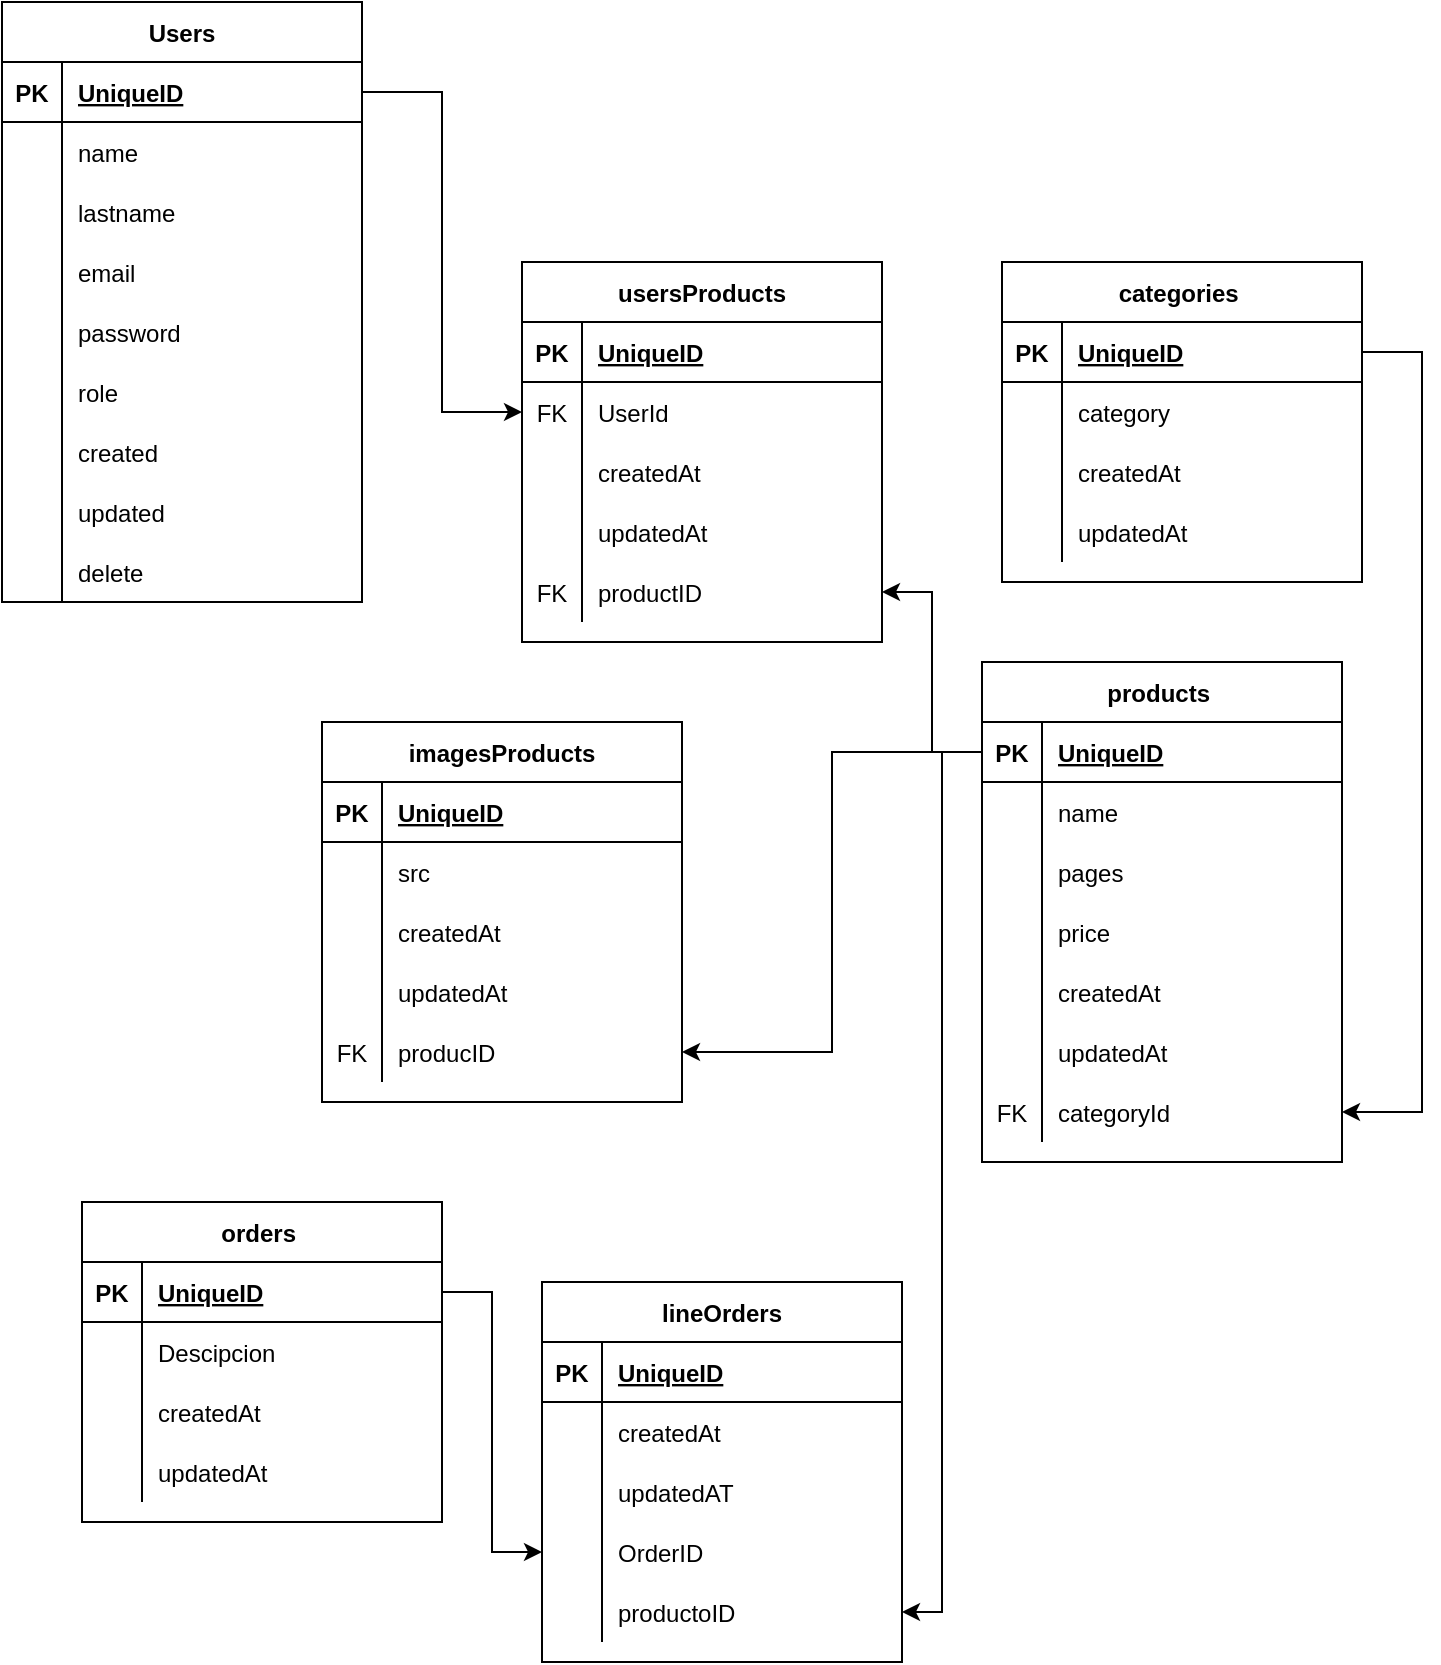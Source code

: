 <mxfile version="14.4.8" type="github">
  <diagram id="wdU_R_w-4YhpzuKH8OA1" Name="Page-1" name="Page-1">
    <mxGraphModel dx="1422" dy="692" grid="1" gridSize="10" guides="1" tooltips="1" connect="1" arrows="1" fold="1" page="1" pageScale="1" pageWidth="827" pageHeight="1169" math="0" shadow="0">
      <root>
        <mxCell id="0" />
        <mxCell id="1" parent="0" />
        <mxCell id="D_lFzFRM88dTBD8EVdif-1" value="Users" style="shape=table;startSize=30;container=1;collapsible=1;childLayout=tableLayout;fixedRows=1;rowLines=0;fontStyle=1;align=center;resizeLast=1;" parent="1" vertex="1">
          <mxGeometry x="40" y="40" width="180" height="300" as="geometry" />
        </mxCell>
        <mxCell id="D_lFzFRM88dTBD8EVdif-2" value="" style="shape=partialRectangle;collapsible=0;dropTarget=0;pointerEvents=0;fillColor=none;top=0;left=0;bottom=1;right=0;points=[[0,0.5],[1,0.5]];portConstraint=eastwest;" parent="D_lFzFRM88dTBD8EVdif-1" vertex="1">
          <mxGeometry y="30" width="180" height="30" as="geometry" />
        </mxCell>
        <mxCell id="D_lFzFRM88dTBD8EVdif-3" value="PK" style="shape=partialRectangle;connectable=0;fillColor=none;top=0;left=0;bottom=0;right=0;fontStyle=1;overflow=hidden;" parent="D_lFzFRM88dTBD8EVdif-2" vertex="1">
          <mxGeometry width="30" height="30" as="geometry" />
        </mxCell>
        <mxCell id="D_lFzFRM88dTBD8EVdif-4" value="UniqueID" style="shape=partialRectangle;connectable=0;fillColor=none;top=0;left=0;bottom=0;right=0;align=left;spacingLeft=6;fontStyle=5;overflow=hidden;" parent="D_lFzFRM88dTBD8EVdif-2" vertex="1">
          <mxGeometry x="30" width="150" height="30" as="geometry" />
        </mxCell>
        <mxCell id="D_lFzFRM88dTBD8EVdif-5" value="" style="shape=partialRectangle;collapsible=0;dropTarget=0;pointerEvents=0;fillColor=none;top=0;left=0;bottom=0;right=0;points=[[0,0.5],[1,0.5]];portConstraint=eastwest;" parent="D_lFzFRM88dTBD8EVdif-1" vertex="1">
          <mxGeometry y="60" width="180" height="30" as="geometry" />
        </mxCell>
        <mxCell id="D_lFzFRM88dTBD8EVdif-6" value="" style="shape=partialRectangle;connectable=0;fillColor=none;top=0;left=0;bottom=0;right=0;editable=1;overflow=hidden;" parent="D_lFzFRM88dTBD8EVdif-5" vertex="1">
          <mxGeometry width="30" height="30" as="geometry" />
        </mxCell>
        <mxCell id="D_lFzFRM88dTBD8EVdif-7" value="name" style="shape=partialRectangle;connectable=0;fillColor=none;top=0;left=0;bottom=0;right=0;align=left;spacingLeft=6;overflow=hidden;" parent="D_lFzFRM88dTBD8EVdif-5" vertex="1">
          <mxGeometry x="30" width="150" height="30" as="geometry" />
        </mxCell>
        <mxCell id="D_lFzFRM88dTBD8EVdif-8" value="" style="shape=partialRectangle;collapsible=0;dropTarget=0;pointerEvents=0;fillColor=none;top=0;left=0;bottom=0;right=0;points=[[0,0.5],[1,0.5]];portConstraint=eastwest;" parent="D_lFzFRM88dTBD8EVdif-1" vertex="1">
          <mxGeometry y="90" width="180" height="30" as="geometry" />
        </mxCell>
        <mxCell id="D_lFzFRM88dTBD8EVdif-9" value="" style="shape=partialRectangle;connectable=0;fillColor=none;top=0;left=0;bottom=0;right=0;editable=1;overflow=hidden;" parent="D_lFzFRM88dTBD8EVdif-8" vertex="1">
          <mxGeometry width="30" height="30" as="geometry" />
        </mxCell>
        <mxCell id="D_lFzFRM88dTBD8EVdif-10" value="lastname" style="shape=partialRectangle;connectable=0;fillColor=none;top=0;left=0;bottom=0;right=0;align=left;spacingLeft=6;overflow=hidden;" parent="D_lFzFRM88dTBD8EVdif-8" vertex="1">
          <mxGeometry x="30" width="150" height="30" as="geometry" />
        </mxCell>
        <mxCell id="D_lFzFRM88dTBD8EVdif-11" value="" style="shape=partialRectangle;collapsible=0;dropTarget=0;pointerEvents=0;fillColor=none;top=0;left=0;bottom=0;right=0;points=[[0,0.5],[1,0.5]];portConstraint=eastwest;" parent="D_lFzFRM88dTBD8EVdif-1" vertex="1">
          <mxGeometry y="120" width="180" height="30" as="geometry" />
        </mxCell>
        <mxCell id="D_lFzFRM88dTBD8EVdif-12" value="" style="shape=partialRectangle;connectable=0;fillColor=none;top=0;left=0;bottom=0;right=0;editable=1;overflow=hidden;" parent="D_lFzFRM88dTBD8EVdif-11" vertex="1">
          <mxGeometry width="30" height="30" as="geometry" />
        </mxCell>
        <mxCell id="D_lFzFRM88dTBD8EVdif-13" value="email" style="shape=partialRectangle;connectable=0;fillColor=none;top=0;left=0;bottom=0;right=0;align=left;spacingLeft=6;overflow=hidden;" parent="D_lFzFRM88dTBD8EVdif-11" vertex="1">
          <mxGeometry x="30" width="150" height="30" as="geometry" />
        </mxCell>
        <mxCell id="D_lFzFRM88dTBD8EVdif-29" value="" style="shape=partialRectangle;collapsible=0;dropTarget=0;pointerEvents=0;fillColor=none;top=0;left=0;bottom=0;right=0;points=[[0,0.5],[1,0.5]];portConstraint=eastwest;" parent="D_lFzFRM88dTBD8EVdif-1" vertex="1">
          <mxGeometry y="150" width="180" height="30" as="geometry" />
        </mxCell>
        <mxCell id="D_lFzFRM88dTBD8EVdif-30" value="" style="shape=partialRectangle;connectable=0;fillColor=none;top=0;left=0;bottom=0;right=0;editable=1;overflow=hidden;" parent="D_lFzFRM88dTBD8EVdif-29" vertex="1">
          <mxGeometry width="30" height="30" as="geometry" />
        </mxCell>
        <mxCell id="D_lFzFRM88dTBD8EVdif-31" value="password" style="shape=partialRectangle;connectable=0;fillColor=none;top=0;left=0;bottom=0;right=0;align=left;spacingLeft=6;overflow=hidden;" parent="D_lFzFRM88dTBD8EVdif-29" vertex="1">
          <mxGeometry x="30" width="150" height="30" as="geometry" />
        </mxCell>
        <mxCell id="D_lFzFRM88dTBD8EVdif-48" value="" style="shape=partialRectangle;collapsible=0;dropTarget=0;pointerEvents=0;fillColor=none;top=0;left=0;bottom=0;right=0;points=[[0,0.5],[1,0.5]];portConstraint=eastwest;" parent="D_lFzFRM88dTBD8EVdif-1" vertex="1">
          <mxGeometry y="180" width="180" height="30" as="geometry" />
        </mxCell>
        <mxCell id="D_lFzFRM88dTBD8EVdif-49" value="" style="shape=partialRectangle;connectable=0;fillColor=none;top=0;left=0;bottom=0;right=0;editable=1;overflow=hidden;" parent="D_lFzFRM88dTBD8EVdif-48" vertex="1">
          <mxGeometry width="30" height="30" as="geometry" />
        </mxCell>
        <mxCell id="D_lFzFRM88dTBD8EVdif-50" value="role" style="shape=partialRectangle;connectable=0;fillColor=none;top=0;left=0;bottom=0;right=0;align=left;spacingLeft=6;overflow=hidden;" parent="D_lFzFRM88dTBD8EVdif-48" vertex="1">
          <mxGeometry x="30" width="150" height="30" as="geometry" />
        </mxCell>
        <mxCell id="D_lFzFRM88dTBD8EVdif-51" value="" style="shape=partialRectangle;collapsible=0;dropTarget=0;pointerEvents=0;fillColor=none;top=0;left=0;bottom=0;right=0;points=[[0,0.5],[1,0.5]];portConstraint=eastwest;" parent="D_lFzFRM88dTBD8EVdif-1" vertex="1">
          <mxGeometry y="210" width="180" height="30" as="geometry" />
        </mxCell>
        <mxCell id="D_lFzFRM88dTBD8EVdif-52" value="" style="shape=partialRectangle;connectable=0;fillColor=none;top=0;left=0;bottom=0;right=0;editable=1;overflow=hidden;" parent="D_lFzFRM88dTBD8EVdif-51" vertex="1">
          <mxGeometry width="30" height="30" as="geometry" />
        </mxCell>
        <mxCell id="D_lFzFRM88dTBD8EVdif-53" value="created" style="shape=partialRectangle;connectable=0;fillColor=none;top=0;left=0;bottom=0;right=0;align=left;spacingLeft=6;overflow=hidden;" parent="D_lFzFRM88dTBD8EVdif-51" vertex="1">
          <mxGeometry x="30" width="150" height="30" as="geometry" />
        </mxCell>
        <mxCell id="D_lFzFRM88dTBD8EVdif-54" value="" style="shape=partialRectangle;collapsible=0;dropTarget=0;pointerEvents=0;fillColor=none;top=0;left=0;bottom=0;right=0;points=[[0,0.5],[1,0.5]];portConstraint=eastwest;" parent="D_lFzFRM88dTBD8EVdif-1" vertex="1">
          <mxGeometry y="240" width="180" height="30" as="geometry" />
        </mxCell>
        <mxCell id="D_lFzFRM88dTBD8EVdif-55" value="" style="shape=partialRectangle;connectable=0;fillColor=none;top=0;left=0;bottom=0;right=0;editable=1;overflow=hidden;" parent="D_lFzFRM88dTBD8EVdif-54" vertex="1">
          <mxGeometry width="30" height="30" as="geometry" />
        </mxCell>
        <mxCell id="D_lFzFRM88dTBD8EVdif-56" value="updated" style="shape=partialRectangle;connectable=0;fillColor=none;top=0;left=0;bottom=0;right=0;align=left;spacingLeft=6;overflow=hidden;" parent="D_lFzFRM88dTBD8EVdif-54" vertex="1">
          <mxGeometry x="30" width="150" height="30" as="geometry" />
        </mxCell>
        <mxCell id="D_lFzFRM88dTBD8EVdif-57" value="" style="shape=partialRectangle;collapsible=0;dropTarget=0;pointerEvents=0;fillColor=none;top=0;left=0;bottom=0;right=0;points=[[0,0.5],[1,0.5]];portConstraint=eastwest;" parent="D_lFzFRM88dTBD8EVdif-1" vertex="1">
          <mxGeometry y="270" width="180" height="30" as="geometry" />
        </mxCell>
        <mxCell id="D_lFzFRM88dTBD8EVdif-58" value="" style="shape=partialRectangle;connectable=0;fillColor=none;top=0;left=0;bottom=0;right=0;editable=1;overflow=hidden;" parent="D_lFzFRM88dTBD8EVdif-57" vertex="1">
          <mxGeometry width="30" height="30" as="geometry" />
        </mxCell>
        <mxCell id="D_lFzFRM88dTBD8EVdif-59" value="delete" style="shape=partialRectangle;connectable=0;fillColor=none;top=0;left=0;bottom=0;right=0;align=left;spacingLeft=6;overflow=hidden;" parent="D_lFzFRM88dTBD8EVdif-57" vertex="1">
          <mxGeometry x="30" width="150" height="30" as="geometry" />
        </mxCell>
        <mxCell id="D_lFzFRM88dTBD8EVdif-102" style="edgeStyle=orthogonalEdgeStyle;rounded=0;orthogonalLoop=1;jettySize=auto;html=1;entryX=1;entryY=0.5;entryDx=0;entryDy=0;exitX=1;exitY=0.5;exitDx=0;exitDy=0;" parent="1" source="D_lFzFRM88dTBD8EVdif-61" target="D_lFzFRM88dTBD8EVdif-83" edge="1">
          <mxGeometry relative="1" as="geometry">
            <Array as="points">
              <mxPoint x="750" y="215" />
              <mxPoint x="750" y="595" />
            </Array>
          </mxGeometry>
        </mxCell>
        <mxCell id="D_lFzFRM88dTBD8EVdif-60" value="categories " style="shape=table;startSize=30;container=1;collapsible=1;childLayout=tableLayout;fixedRows=1;rowLines=0;fontStyle=1;align=center;resizeLast=1;" parent="1" vertex="1">
          <mxGeometry x="540" y="170" width="180" height="160" as="geometry" />
        </mxCell>
        <mxCell id="D_lFzFRM88dTBD8EVdif-61" value="" style="shape=partialRectangle;collapsible=0;dropTarget=0;pointerEvents=0;fillColor=none;top=0;left=0;bottom=1;right=0;points=[[0,0.5],[1,0.5]];portConstraint=eastwest;" parent="D_lFzFRM88dTBD8EVdif-60" vertex="1">
          <mxGeometry y="30" width="180" height="30" as="geometry" />
        </mxCell>
        <mxCell id="D_lFzFRM88dTBD8EVdif-62" value="PK" style="shape=partialRectangle;connectable=0;fillColor=none;top=0;left=0;bottom=0;right=0;fontStyle=1;overflow=hidden;" parent="D_lFzFRM88dTBD8EVdif-61" vertex="1">
          <mxGeometry width="30" height="30" as="geometry" />
        </mxCell>
        <mxCell id="D_lFzFRM88dTBD8EVdif-63" value="UniqueID" style="shape=partialRectangle;connectable=0;fillColor=none;top=0;left=0;bottom=0;right=0;align=left;spacingLeft=6;fontStyle=5;overflow=hidden;" parent="D_lFzFRM88dTBD8EVdif-61" vertex="1">
          <mxGeometry x="30" width="150" height="30" as="geometry" />
        </mxCell>
        <mxCell id="D_lFzFRM88dTBD8EVdif-64" value="" style="shape=partialRectangle;collapsible=0;dropTarget=0;pointerEvents=0;fillColor=none;top=0;left=0;bottom=0;right=0;points=[[0,0.5],[1,0.5]];portConstraint=eastwest;" parent="D_lFzFRM88dTBD8EVdif-60" vertex="1">
          <mxGeometry y="60" width="180" height="30" as="geometry" />
        </mxCell>
        <mxCell id="D_lFzFRM88dTBD8EVdif-65" value="" style="shape=partialRectangle;connectable=0;fillColor=none;top=0;left=0;bottom=0;right=0;editable=1;overflow=hidden;" parent="D_lFzFRM88dTBD8EVdif-64" vertex="1">
          <mxGeometry width="30" height="30" as="geometry" />
        </mxCell>
        <mxCell id="D_lFzFRM88dTBD8EVdif-66" value="category" style="shape=partialRectangle;connectable=0;fillColor=none;top=0;left=0;bottom=0;right=0;align=left;spacingLeft=6;overflow=hidden;" parent="D_lFzFRM88dTBD8EVdif-64" vertex="1">
          <mxGeometry x="30" width="150" height="30" as="geometry" />
        </mxCell>
        <mxCell id="D_lFzFRM88dTBD8EVdif-136" value="" style="shape=partialRectangle;collapsible=0;dropTarget=0;pointerEvents=0;fillColor=none;top=0;left=0;bottom=0;right=0;points=[[0,0.5],[1,0.5]];portConstraint=eastwest;" parent="D_lFzFRM88dTBD8EVdif-60" vertex="1">
          <mxGeometry y="90" width="180" height="30" as="geometry" />
        </mxCell>
        <mxCell id="D_lFzFRM88dTBD8EVdif-137" value="" style="shape=partialRectangle;connectable=0;fillColor=none;top=0;left=0;bottom=0;right=0;editable=1;overflow=hidden;" parent="D_lFzFRM88dTBD8EVdif-136" vertex="1">
          <mxGeometry width="30" height="30" as="geometry" />
        </mxCell>
        <mxCell id="D_lFzFRM88dTBD8EVdif-138" value="createdAt" style="shape=partialRectangle;connectable=0;fillColor=none;top=0;left=0;bottom=0;right=0;align=left;spacingLeft=6;overflow=hidden;" parent="D_lFzFRM88dTBD8EVdif-136" vertex="1">
          <mxGeometry x="30" width="150" height="30" as="geometry" />
        </mxCell>
        <mxCell id="D_lFzFRM88dTBD8EVdif-139" value="" style="shape=partialRectangle;collapsible=0;dropTarget=0;pointerEvents=0;fillColor=none;top=0;left=0;bottom=0;right=0;points=[[0,0.5],[1,0.5]];portConstraint=eastwest;" parent="D_lFzFRM88dTBD8EVdif-60" vertex="1">
          <mxGeometry y="120" width="180" height="30" as="geometry" />
        </mxCell>
        <mxCell id="D_lFzFRM88dTBD8EVdif-140" value="" style="shape=partialRectangle;connectable=0;fillColor=none;top=0;left=0;bottom=0;right=0;editable=1;overflow=hidden;" parent="D_lFzFRM88dTBD8EVdif-139" vertex="1">
          <mxGeometry width="30" height="30" as="geometry" />
        </mxCell>
        <mxCell id="D_lFzFRM88dTBD8EVdif-141" value="updatedAt" style="shape=partialRectangle;connectable=0;fillColor=none;top=0;left=0;bottom=0;right=0;align=left;spacingLeft=6;overflow=hidden;" parent="D_lFzFRM88dTBD8EVdif-139" vertex="1">
          <mxGeometry x="30" width="150" height="30" as="geometry" />
        </mxCell>
        <mxCell id="D_lFzFRM88dTBD8EVdif-73" value="products " style="shape=table;startSize=30;container=1;collapsible=1;childLayout=tableLayout;fixedRows=1;rowLines=0;fontStyle=1;align=center;resizeLast=1;" parent="1" vertex="1">
          <mxGeometry x="530" y="370" width="180" height="250" as="geometry" />
        </mxCell>
        <mxCell id="D_lFzFRM88dTBD8EVdif-74" value="" style="shape=partialRectangle;collapsible=0;dropTarget=0;pointerEvents=0;fillColor=none;top=0;left=0;bottom=1;right=0;points=[[0,0.5],[1,0.5]];portConstraint=eastwest;" parent="D_lFzFRM88dTBD8EVdif-73" vertex="1">
          <mxGeometry y="30" width="180" height="30" as="geometry" />
        </mxCell>
        <mxCell id="D_lFzFRM88dTBD8EVdif-75" value="PK" style="shape=partialRectangle;connectable=0;fillColor=none;top=0;left=0;bottom=0;right=0;fontStyle=1;overflow=hidden;" parent="D_lFzFRM88dTBD8EVdif-74" vertex="1">
          <mxGeometry width="30" height="30" as="geometry" />
        </mxCell>
        <mxCell id="D_lFzFRM88dTBD8EVdif-76" value="UniqueID" style="shape=partialRectangle;connectable=0;fillColor=none;top=0;left=0;bottom=0;right=0;align=left;spacingLeft=6;fontStyle=5;overflow=hidden;" parent="D_lFzFRM88dTBD8EVdif-74" vertex="1">
          <mxGeometry x="30" width="150" height="30" as="geometry" />
        </mxCell>
        <mxCell id="D_lFzFRM88dTBD8EVdif-77" value="" style="shape=partialRectangle;collapsible=0;dropTarget=0;pointerEvents=0;fillColor=none;top=0;left=0;bottom=0;right=0;points=[[0,0.5],[1,0.5]];portConstraint=eastwest;" parent="D_lFzFRM88dTBD8EVdif-73" vertex="1">
          <mxGeometry y="60" width="180" height="30" as="geometry" />
        </mxCell>
        <mxCell id="D_lFzFRM88dTBD8EVdif-78" value="" style="shape=partialRectangle;connectable=0;fillColor=none;top=0;left=0;bottom=0;right=0;editable=1;overflow=hidden;" parent="D_lFzFRM88dTBD8EVdif-77" vertex="1">
          <mxGeometry width="30" height="30" as="geometry" />
        </mxCell>
        <mxCell id="D_lFzFRM88dTBD8EVdif-79" value="name" style="shape=partialRectangle;connectable=0;fillColor=none;top=0;left=0;bottom=0;right=0;align=left;spacingLeft=6;overflow=hidden;" parent="D_lFzFRM88dTBD8EVdif-77" vertex="1">
          <mxGeometry x="30" width="150" height="30" as="geometry" />
        </mxCell>
        <mxCell id="D_lFzFRM88dTBD8EVdif-80" value="" style="shape=partialRectangle;collapsible=0;dropTarget=0;pointerEvents=0;fillColor=none;top=0;left=0;bottom=0;right=0;points=[[0,0.5],[1,0.5]];portConstraint=eastwest;" parent="D_lFzFRM88dTBD8EVdif-73" vertex="1">
          <mxGeometry y="90" width="180" height="30" as="geometry" />
        </mxCell>
        <mxCell id="D_lFzFRM88dTBD8EVdif-81" value="" style="shape=partialRectangle;connectable=0;fillColor=none;top=0;left=0;bottom=0;right=0;editable=1;overflow=hidden;" parent="D_lFzFRM88dTBD8EVdif-80" vertex="1">
          <mxGeometry width="30" height="30" as="geometry" />
        </mxCell>
        <mxCell id="D_lFzFRM88dTBD8EVdif-82" value="pages" style="shape=partialRectangle;connectable=0;fillColor=none;top=0;left=0;bottom=0;right=0;align=left;spacingLeft=6;overflow=hidden;" parent="D_lFzFRM88dTBD8EVdif-80" vertex="1">
          <mxGeometry x="30" width="150" height="30" as="geometry" />
        </mxCell>
        <mxCell id="yRjSZdpIRdjSSG2NcqVf-1" value="" style="shape=partialRectangle;collapsible=0;dropTarget=0;pointerEvents=0;fillColor=none;top=0;left=0;bottom=0;right=0;points=[[0,0.5],[1,0.5]];portConstraint=eastwest;" vertex="1" parent="D_lFzFRM88dTBD8EVdif-73">
          <mxGeometry y="120" width="180" height="30" as="geometry" />
        </mxCell>
        <mxCell id="yRjSZdpIRdjSSG2NcqVf-2" value="" style="shape=partialRectangle;connectable=0;fillColor=none;top=0;left=0;bottom=0;right=0;editable=1;overflow=hidden;" vertex="1" parent="yRjSZdpIRdjSSG2NcqVf-1">
          <mxGeometry width="30" height="30" as="geometry" />
        </mxCell>
        <mxCell id="yRjSZdpIRdjSSG2NcqVf-3" value="price" style="shape=partialRectangle;connectable=0;fillColor=none;top=0;left=0;bottom=0;right=0;align=left;spacingLeft=6;overflow=hidden;" vertex="1" parent="yRjSZdpIRdjSSG2NcqVf-1">
          <mxGeometry x="30" width="150" height="30" as="geometry" />
        </mxCell>
        <mxCell id="D_lFzFRM88dTBD8EVdif-130" value="" style="shape=partialRectangle;collapsible=0;dropTarget=0;pointerEvents=0;fillColor=none;top=0;left=0;bottom=0;right=0;points=[[0,0.5],[1,0.5]];portConstraint=eastwest;" parent="D_lFzFRM88dTBD8EVdif-73" vertex="1">
          <mxGeometry y="150" width="180" height="30" as="geometry" />
        </mxCell>
        <mxCell id="D_lFzFRM88dTBD8EVdif-131" value="" style="shape=partialRectangle;connectable=0;fillColor=none;top=0;left=0;bottom=0;right=0;editable=1;overflow=hidden;" parent="D_lFzFRM88dTBD8EVdif-130" vertex="1">
          <mxGeometry width="30" height="30" as="geometry" />
        </mxCell>
        <mxCell id="D_lFzFRM88dTBD8EVdif-132" value="createdAt" style="shape=partialRectangle;connectable=0;fillColor=none;top=0;left=0;bottom=0;right=0;align=left;spacingLeft=6;overflow=hidden;" parent="D_lFzFRM88dTBD8EVdif-130" vertex="1">
          <mxGeometry x="30" width="150" height="30" as="geometry" />
        </mxCell>
        <mxCell id="D_lFzFRM88dTBD8EVdif-133" value="" style="shape=partialRectangle;collapsible=0;dropTarget=0;pointerEvents=0;fillColor=none;top=0;left=0;bottom=0;right=0;points=[[0,0.5],[1,0.5]];portConstraint=eastwest;" parent="D_lFzFRM88dTBD8EVdif-73" vertex="1">
          <mxGeometry y="180" width="180" height="30" as="geometry" />
        </mxCell>
        <mxCell id="D_lFzFRM88dTBD8EVdif-134" value="" style="shape=partialRectangle;connectable=0;fillColor=none;top=0;left=0;bottom=0;right=0;editable=1;overflow=hidden;" parent="D_lFzFRM88dTBD8EVdif-133" vertex="1">
          <mxGeometry width="30" height="30" as="geometry" />
        </mxCell>
        <mxCell id="D_lFzFRM88dTBD8EVdif-135" value="updatedAt" style="shape=partialRectangle;connectable=0;fillColor=none;top=0;left=0;bottom=0;right=0;align=left;spacingLeft=6;overflow=hidden;" parent="D_lFzFRM88dTBD8EVdif-133" vertex="1">
          <mxGeometry x="30" width="150" height="30" as="geometry" />
        </mxCell>
        <mxCell id="D_lFzFRM88dTBD8EVdif-83" value="" style="shape=partialRectangle;collapsible=0;dropTarget=0;pointerEvents=0;fillColor=none;top=0;left=0;bottom=0;right=0;points=[[0,0.5],[1,0.5]];portConstraint=eastwest;" parent="D_lFzFRM88dTBD8EVdif-73" vertex="1">
          <mxGeometry y="210" width="180" height="30" as="geometry" />
        </mxCell>
        <mxCell id="D_lFzFRM88dTBD8EVdif-84" value="FK" style="shape=partialRectangle;connectable=0;fillColor=none;top=0;left=0;bottom=0;right=0;editable=1;overflow=hidden;" parent="D_lFzFRM88dTBD8EVdif-83" vertex="1">
          <mxGeometry width="30" height="30" as="geometry" />
        </mxCell>
        <mxCell id="D_lFzFRM88dTBD8EVdif-85" value="categoryId" style="shape=partialRectangle;connectable=0;fillColor=none;top=0;left=0;bottom=0;right=0;align=left;spacingLeft=6;overflow=hidden;" parent="D_lFzFRM88dTBD8EVdif-83" vertex="1">
          <mxGeometry x="30" width="150" height="30" as="geometry" />
        </mxCell>
        <mxCell id="D_lFzFRM88dTBD8EVdif-86" value="usersProducts" style="shape=table;startSize=30;container=1;collapsible=1;childLayout=tableLayout;fixedRows=1;rowLines=0;fontStyle=1;align=center;resizeLast=1;" parent="1" vertex="1">
          <mxGeometry x="300" y="170" width="180" height="190" as="geometry" />
        </mxCell>
        <mxCell id="D_lFzFRM88dTBD8EVdif-87" value="" style="shape=partialRectangle;collapsible=0;dropTarget=0;pointerEvents=0;fillColor=none;top=0;left=0;bottom=1;right=0;points=[[0,0.5],[1,0.5]];portConstraint=eastwest;" parent="D_lFzFRM88dTBD8EVdif-86" vertex="1">
          <mxGeometry y="30" width="180" height="30" as="geometry" />
        </mxCell>
        <mxCell id="D_lFzFRM88dTBD8EVdif-88" value="PK" style="shape=partialRectangle;connectable=0;fillColor=none;top=0;left=0;bottom=0;right=0;fontStyle=1;overflow=hidden;" parent="D_lFzFRM88dTBD8EVdif-87" vertex="1">
          <mxGeometry width="30" height="30" as="geometry" />
        </mxCell>
        <mxCell id="D_lFzFRM88dTBD8EVdif-89" value="UniqueID" style="shape=partialRectangle;connectable=0;fillColor=none;top=0;left=0;bottom=0;right=0;align=left;spacingLeft=6;fontStyle=5;overflow=hidden;" parent="D_lFzFRM88dTBD8EVdif-87" vertex="1">
          <mxGeometry x="30" width="150" height="30" as="geometry" />
        </mxCell>
        <mxCell id="D_lFzFRM88dTBD8EVdif-93" value="" style="shape=partialRectangle;collapsible=0;dropTarget=0;pointerEvents=0;fillColor=none;top=0;left=0;bottom=0;right=0;points=[[0,0.5],[1,0.5]];portConstraint=eastwest;" parent="D_lFzFRM88dTBD8EVdif-86" vertex="1">
          <mxGeometry y="60" width="180" height="30" as="geometry" />
        </mxCell>
        <mxCell id="D_lFzFRM88dTBD8EVdif-94" value="FK" style="shape=partialRectangle;connectable=0;fillColor=none;top=0;left=0;bottom=0;right=0;editable=1;overflow=hidden;" parent="D_lFzFRM88dTBD8EVdif-93" vertex="1">
          <mxGeometry width="30" height="30" as="geometry" />
        </mxCell>
        <mxCell id="D_lFzFRM88dTBD8EVdif-95" value="UserId" style="shape=partialRectangle;connectable=0;fillColor=none;top=0;left=0;bottom=0;right=0;align=left;spacingLeft=6;overflow=hidden;" parent="D_lFzFRM88dTBD8EVdif-93" vertex="1">
          <mxGeometry x="30" width="150" height="30" as="geometry" />
        </mxCell>
        <mxCell id="D_lFzFRM88dTBD8EVdif-152" value="" style="shape=partialRectangle;collapsible=0;dropTarget=0;pointerEvents=0;fillColor=none;top=0;left=0;bottom=0;right=0;points=[[0,0.5],[1,0.5]];portConstraint=eastwest;" parent="D_lFzFRM88dTBD8EVdif-86" vertex="1">
          <mxGeometry y="90" width="180" height="30" as="geometry" />
        </mxCell>
        <mxCell id="D_lFzFRM88dTBD8EVdif-153" value="" style="shape=partialRectangle;connectable=0;fillColor=none;top=0;left=0;bottom=0;right=0;editable=1;overflow=hidden;" parent="D_lFzFRM88dTBD8EVdif-152" vertex="1">
          <mxGeometry width="30" height="30" as="geometry" />
        </mxCell>
        <mxCell id="D_lFzFRM88dTBD8EVdif-154" value="createdAt" style="shape=partialRectangle;connectable=0;fillColor=none;top=0;left=0;bottom=0;right=0;align=left;spacingLeft=6;overflow=hidden;" parent="D_lFzFRM88dTBD8EVdif-152" vertex="1">
          <mxGeometry x="30" width="150" height="30" as="geometry" />
        </mxCell>
        <mxCell id="D_lFzFRM88dTBD8EVdif-155" value="" style="shape=partialRectangle;collapsible=0;dropTarget=0;pointerEvents=0;fillColor=none;top=0;left=0;bottom=0;right=0;points=[[0,0.5],[1,0.5]];portConstraint=eastwest;" parent="D_lFzFRM88dTBD8EVdif-86" vertex="1">
          <mxGeometry y="120" width="180" height="30" as="geometry" />
        </mxCell>
        <mxCell id="D_lFzFRM88dTBD8EVdif-156" value="" style="shape=partialRectangle;connectable=0;fillColor=none;top=0;left=0;bottom=0;right=0;editable=1;overflow=hidden;" parent="D_lFzFRM88dTBD8EVdif-155" vertex="1">
          <mxGeometry width="30" height="30" as="geometry" />
        </mxCell>
        <mxCell id="D_lFzFRM88dTBD8EVdif-157" value="updatedAt" style="shape=partialRectangle;connectable=0;fillColor=none;top=0;left=0;bottom=0;right=0;align=left;spacingLeft=6;overflow=hidden;" parent="D_lFzFRM88dTBD8EVdif-155" vertex="1">
          <mxGeometry x="30" width="150" height="30" as="geometry" />
        </mxCell>
        <mxCell id="D_lFzFRM88dTBD8EVdif-96" value="" style="shape=partialRectangle;collapsible=0;dropTarget=0;pointerEvents=0;fillColor=none;top=0;left=0;bottom=0;right=0;points=[[0,0.5],[1,0.5]];portConstraint=eastwest;" parent="D_lFzFRM88dTBD8EVdif-86" vertex="1">
          <mxGeometry y="150" width="180" height="30" as="geometry" />
        </mxCell>
        <mxCell id="D_lFzFRM88dTBD8EVdif-97" value="FK" style="shape=partialRectangle;connectable=0;fillColor=none;top=0;left=0;bottom=0;right=0;editable=1;overflow=hidden;" parent="D_lFzFRM88dTBD8EVdif-96" vertex="1">
          <mxGeometry width="30" height="30" as="geometry" />
        </mxCell>
        <mxCell id="D_lFzFRM88dTBD8EVdif-98" value="productID" style="shape=partialRectangle;connectable=0;fillColor=none;top=0;left=0;bottom=0;right=0;align=left;spacingLeft=6;overflow=hidden;" parent="D_lFzFRM88dTBD8EVdif-96" vertex="1">
          <mxGeometry x="30" width="150" height="30" as="geometry" />
        </mxCell>
        <mxCell id="D_lFzFRM88dTBD8EVdif-100" style="edgeStyle=orthogonalEdgeStyle;rounded=0;orthogonalLoop=1;jettySize=auto;html=1;exitX=1;exitY=0.5;exitDx=0;exitDy=0;entryX=0;entryY=0.5;entryDx=0;entryDy=0;" parent="1" source="D_lFzFRM88dTBD8EVdif-2" target="D_lFzFRM88dTBD8EVdif-93" edge="1">
          <mxGeometry relative="1" as="geometry" />
        </mxCell>
        <mxCell id="D_lFzFRM88dTBD8EVdif-101" style="edgeStyle=orthogonalEdgeStyle;rounded=0;orthogonalLoop=1;jettySize=auto;html=1;exitX=0;exitY=0.5;exitDx=0;exitDy=0;" parent="1" source="D_lFzFRM88dTBD8EVdif-74" target="D_lFzFRM88dTBD8EVdif-96" edge="1">
          <mxGeometry relative="1" as="geometry" />
        </mxCell>
        <mxCell id="D_lFzFRM88dTBD8EVdif-103" value="imagesProducts" style="shape=table;startSize=30;container=1;collapsible=1;childLayout=tableLayout;fixedRows=1;rowLines=0;fontStyle=1;align=center;resizeLast=1;" parent="1" vertex="1">
          <mxGeometry x="200" y="400" width="180" height="190" as="geometry" />
        </mxCell>
        <mxCell id="D_lFzFRM88dTBD8EVdif-104" value="" style="shape=partialRectangle;collapsible=0;dropTarget=0;pointerEvents=0;fillColor=none;top=0;left=0;bottom=1;right=0;points=[[0,0.5],[1,0.5]];portConstraint=eastwest;" parent="D_lFzFRM88dTBD8EVdif-103" vertex="1">
          <mxGeometry y="30" width="180" height="30" as="geometry" />
        </mxCell>
        <mxCell id="D_lFzFRM88dTBD8EVdif-105" value="PK" style="shape=partialRectangle;connectable=0;fillColor=none;top=0;left=0;bottom=0;right=0;fontStyle=1;overflow=hidden;" parent="D_lFzFRM88dTBD8EVdif-104" vertex="1">
          <mxGeometry width="30" height="30" as="geometry" />
        </mxCell>
        <mxCell id="D_lFzFRM88dTBD8EVdif-106" value="UniqueID" style="shape=partialRectangle;connectable=0;fillColor=none;top=0;left=0;bottom=0;right=0;align=left;spacingLeft=6;fontStyle=5;overflow=hidden;" parent="D_lFzFRM88dTBD8EVdif-104" vertex="1">
          <mxGeometry x="30" width="150" height="30" as="geometry" />
        </mxCell>
        <mxCell id="D_lFzFRM88dTBD8EVdif-107" value="" style="shape=partialRectangle;collapsible=0;dropTarget=0;pointerEvents=0;fillColor=none;top=0;left=0;bottom=0;right=0;points=[[0,0.5],[1,0.5]];portConstraint=eastwest;" parent="D_lFzFRM88dTBD8EVdif-103" vertex="1">
          <mxGeometry y="60" width="180" height="30" as="geometry" />
        </mxCell>
        <mxCell id="D_lFzFRM88dTBD8EVdif-108" value="" style="shape=partialRectangle;connectable=0;fillColor=none;top=0;left=0;bottom=0;right=0;editable=1;overflow=hidden;" parent="D_lFzFRM88dTBD8EVdif-107" vertex="1">
          <mxGeometry width="30" height="30" as="geometry" />
        </mxCell>
        <mxCell id="D_lFzFRM88dTBD8EVdif-109" value="src" style="shape=partialRectangle;connectable=0;fillColor=none;top=0;left=0;bottom=0;right=0;align=left;spacingLeft=6;overflow=hidden;" parent="D_lFzFRM88dTBD8EVdif-107" vertex="1">
          <mxGeometry x="30" width="150" height="30" as="geometry" />
        </mxCell>
        <mxCell id="D_lFzFRM88dTBD8EVdif-168" value="" style="shape=partialRectangle;collapsible=0;dropTarget=0;pointerEvents=0;fillColor=none;top=0;left=0;bottom=0;right=0;points=[[0,0.5],[1,0.5]];portConstraint=eastwest;" parent="D_lFzFRM88dTBD8EVdif-103" vertex="1">
          <mxGeometry y="90" width="180" height="30" as="geometry" />
        </mxCell>
        <mxCell id="D_lFzFRM88dTBD8EVdif-169" value="" style="shape=partialRectangle;connectable=0;fillColor=none;top=0;left=0;bottom=0;right=0;editable=1;overflow=hidden;" parent="D_lFzFRM88dTBD8EVdif-168" vertex="1">
          <mxGeometry width="30" height="30" as="geometry" />
        </mxCell>
        <mxCell id="D_lFzFRM88dTBD8EVdif-170" value="createdAt" style="shape=partialRectangle;connectable=0;fillColor=none;top=0;left=0;bottom=0;right=0;align=left;spacingLeft=6;overflow=hidden;" parent="D_lFzFRM88dTBD8EVdif-168" vertex="1">
          <mxGeometry x="30" width="150" height="30" as="geometry" />
        </mxCell>
        <mxCell id="D_lFzFRM88dTBD8EVdif-171" value="" style="shape=partialRectangle;collapsible=0;dropTarget=0;pointerEvents=0;fillColor=none;top=0;left=0;bottom=0;right=0;points=[[0,0.5],[1,0.5]];portConstraint=eastwest;" parent="D_lFzFRM88dTBD8EVdif-103" vertex="1">
          <mxGeometry y="120" width="180" height="30" as="geometry" />
        </mxCell>
        <mxCell id="D_lFzFRM88dTBD8EVdif-172" value="" style="shape=partialRectangle;connectable=0;fillColor=none;top=0;left=0;bottom=0;right=0;editable=1;overflow=hidden;" parent="D_lFzFRM88dTBD8EVdif-171" vertex="1">
          <mxGeometry width="30" height="30" as="geometry" />
        </mxCell>
        <mxCell id="D_lFzFRM88dTBD8EVdif-173" value="updatedAt" style="shape=partialRectangle;connectable=0;fillColor=none;top=0;left=0;bottom=0;right=0;align=left;spacingLeft=6;overflow=hidden;" parent="D_lFzFRM88dTBD8EVdif-171" vertex="1">
          <mxGeometry x="30" width="150" height="30" as="geometry" />
        </mxCell>
        <mxCell id="D_lFzFRM88dTBD8EVdif-110" value="" style="shape=partialRectangle;collapsible=0;dropTarget=0;pointerEvents=0;fillColor=none;top=0;left=0;bottom=0;right=0;points=[[0,0.5],[1,0.5]];portConstraint=eastwest;" parent="D_lFzFRM88dTBD8EVdif-103" vertex="1">
          <mxGeometry y="150" width="180" height="30" as="geometry" />
        </mxCell>
        <mxCell id="D_lFzFRM88dTBD8EVdif-111" value="FK" style="shape=partialRectangle;connectable=0;fillColor=none;top=0;left=0;bottom=0;right=0;editable=1;overflow=hidden;" parent="D_lFzFRM88dTBD8EVdif-110" vertex="1">
          <mxGeometry width="30" height="30" as="geometry" />
        </mxCell>
        <mxCell id="D_lFzFRM88dTBD8EVdif-112" value="producID" style="shape=partialRectangle;connectable=0;fillColor=none;top=0;left=0;bottom=0;right=0;align=left;spacingLeft=6;overflow=hidden;" parent="D_lFzFRM88dTBD8EVdif-110" vertex="1">
          <mxGeometry x="30" width="150" height="30" as="geometry" />
        </mxCell>
        <mxCell id="D_lFzFRM88dTBD8EVdif-116" style="edgeStyle=orthogonalEdgeStyle;rounded=0;orthogonalLoop=1;jettySize=auto;html=1;entryX=1;entryY=0.5;entryDx=0;entryDy=0;" parent="1" source="D_lFzFRM88dTBD8EVdif-74" target="D_lFzFRM88dTBD8EVdif-110" edge="1">
          <mxGeometry relative="1" as="geometry" />
        </mxCell>
        <mxCell id="D_lFzFRM88dTBD8EVdif-117" value="orders " style="shape=table;startSize=30;container=1;collapsible=1;childLayout=tableLayout;fixedRows=1;rowLines=0;fontStyle=1;align=center;resizeLast=1;" parent="1" vertex="1">
          <mxGeometry x="80" y="640" width="180" height="160" as="geometry" />
        </mxCell>
        <mxCell id="D_lFzFRM88dTBD8EVdif-118" value="" style="shape=partialRectangle;collapsible=0;dropTarget=0;pointerEvents=0;fillColor=none;top=0;left=0;bottom=1;right=0;points=[[0,0.5],[1,0.5]];portConstraint=eastwest;" parent="D_lFzFRM88dTBD8EVdif-117" vertex="1">
          <mxGeometry y="30" width="180" height="30" as="geometry" />
        </mxCell>
        <mxCell id="D_lFzFRM88dTBD8EVdif-119" value="PK" style="shape=partialRectangle;connectable=0;fillColor=none;top=0;left=0;bottom=0;right=0;fontStyle=1;overflow=hidden;" parent="D_lFzFRM88dTBD8EVdif-118" vertex="1">
          <mxGeometry width="30" height="30" as="geometry" />
        </mxCell>
        <mxCell id="D_lFzFRM88dTBD8EVdif-120" value="UniqueID" style="shape=partialRectangle;connectable=0;fillColor=none;top=0;left=0;bottom=0;right=0;align=left;spacingLeft=6;fontStyle=5;overflow=hidden;" parent="D_lFzFRM88dTBD8EVdif-118" vertex="1">
          <mxGeometry x="30" width="150" height="30" as="geometry" />
        </mxCell>
        <mxCell id="D_lFzFRM88dTBD8EVdif-121" value="" style="shape=partialRectangle;collapsible=0;dropTarget=0;pointerEvents=0;fillColor=none;top=0;left=0;bottom=0;right=0;points=[[0,0.5],[1,0.5]];portConstraint=eastwest;" parent="D_lFzFRM88dTBD8EVdif-117" vertex="1">
          <mxGeometry y="60" width="180" height="30" as="geometry" />
        </mxCell>
        <mxCell id="D_lFzFRM88dTBD8EVdif-122" value="" style="shape=partialRectangle;connectable=0;fillColor=none;top=0;left=0;bottom=0;right=0;editable=1;overflow=hidden;" parent="D_lFzFRM88dTBD8EVdif-121" vertex="1">
          <mxGeometry width="30" height="30" as="geometry" />
        </mxCell>
        <mxCell id="D_lFzFRM88dTBD8EVdif-123" value="Descipcion" style="shape=partialRectangle;connectable=0;fillColor=none;top=0;left=0;bottom=0;right=0;align=left;spacingLeft=6;overflow=hidden;" parent="D_lFzFRM88dTBD8EVdif-121" vertex="1">
          <mxGeometry x="30" width="150" height="30" as="geometry" />
        </mxCell>
        <mxCell id="D_lFzFRM88dTBD8EVdif-124" value="" style="shape=partialRectangle;collapsible=0;dropTarget=0;pointerEvents=0;fillColor=none;top=0;left=0;bottom=0;right=0;points=[[0,0.5],[1,0.5]];portConstraint=eastwest;" parent="D_lFzFRM88dTBD8EVdif-117" vertex="1">
          <mxGeometry y="90" width="180" height="30" as="geometry" />
        </mxCell>
        <mxCell id="D_lFzFRM88dTBD8EVdif-125" value="" style="shape=partialRectangle;connectable=0;fillColor=none;top=0;left=0;bottom=0;right=0;editable=1;overflow=hidden;" parent="D_lFzFRM88dTBD8EVdif-124" vertex="1">
          <mxGeometry width="30" height="30" as="geometry" />
        </mxCell>
        <mxCell id="D_lFzFRM88dTBD8EVdif-126" value="createdAt" style="shape=partialRectangle;connectable=0;fillColor=none;top=0;left=0;bottom=0;right=0;align=left;spacingLeft=6;overflow=hidden;" parent="D_lFzFRM88dTBD8EVdif-124" vertex="1">
          <mxGeometry x="30" width="150" height="30" as="geometry" />
        </mxCell>
        <mxCell id="D_lFzFRM88dTBD8EVdif-127" value="" style="shape=partialRectangle;collapsible=0;dropTarget=0;pointerEvents=0;fillColor=none;top=0;left=0;bottom=0;right=0;points=[[0,0.5],[1,0.5]];portConstraint=eastwest;" parent="D_lFzFRM88dTBD8EVdif-117" vertex="1">
          <mxGeometry y="120" width="180" height="30" as="geometry" />
        </mxCell>
        <mxCell id="D_lFzFRM88dTBD8EVdif-128" value="" style="shape=partialRectangle;connectable=0;fillColor=none;top=0;left=0;bottom=0;right=0;editable=1;overflow=hidden;" parent="D_lFzFRM88dTBD8EVdif-127" vertex="1">
          <mxGeometry width="30" height="30" as="geometry" />
        </mxCell>
        <mxCell id="D_lFzFRM88dTBD8EVdif-129" value="updatedAt" style="shape=partialRectangle;connectable=0;fillColor=none;top=0;left=0;bottom=0;right=0;align=left;spacingLeft=6;overflow=hidden;" parent="D_lFzFRM88dTBD8EVdif-127" vertex="1">
          <mxGeometry x="30" width="150" height="30" as="geometry" />
        </mxCell>
        <mxCell id="D_lFzFRM88dTBD8EVdif-174" value="lineOrders" style="shape=table;startSize=30;container=1;collapsible=1;childLayout=tableLayout;fixedRows=1;rowLines=0;fontStyle=1;align=center;resizeLast=1;" parent="1" vertex="1">
          <mxGeometry x="310" y="680" width="180" height="190" as="geometry" />
        </mxCell>
        <mxCell id="D_lFzFRM88dTBD8EVdif-175" value="" style="shape=partialRectangle;collapsible=0;dropTarget=0;pointerEvents=0;fillColor=none;top=0;left=0;bottom=1;right=0;points=[[0,0.5],[1,0.5]];portConstraint=eastwest;" parent="D_lFzFRM88dTBD8EVdif-174" vertex="1">
          <mxGeometry y="30" width="180" height="30" as="geometry" />
        </mxCell>
        <mxCell id="D_lFzFRM88dTBD8EVdif-176" value="PK" style="shape=partialRectangle;connectable=0;fillColor=none;top=0;left=0;bottom=0;right=0;fontStyle=1;overflow=hidden;" parent="D_lFzFRM88dTBD8EVdif-175" vertex="1">
          <mxGeometry width="30" height="30" as="geometry" />
        </mxCell>
        <mxCell id="D_lFzFRM88dTBD8EVdif-177" value="UniqueID" style="shape=partialRectangle;connectable=0;fillColor=none;top=0;left=0;bottom=0;right=0;align=left;spacingLeft=6;fontStyle=5;overflow=hidden;" parent="D_lFzFRM88dTBD8EVdif-175" vertex="1">
          <mxGeometry x="30" width="150" height="30" as="geometry" />
        </mxCell>
        <mxCell id="D_lFzFRM88dTBD8EVdif-178" value="" style="shape=partialRectangle;collapsible=0;dropTarget=0;pointerEvents=0;fillColor=none;top=0;left=0;bottom=0;right=0;points=[[0,0.5],[1,0.5]];portConstraint=eastwest;" parent="D_lFzFRM88dTBD8EVdif-174" vertex="1">
          <mxGeometry y="60" width="180" height="30" as="geometry" />
        </mxCell>
        <mxCell id="D_lFzFRM88dTBD8EVdif-179" value="" style="shape=partialRectangle;connectable=0;fillColor=none;top=0;left=0;bottom=0;right=0;editable=1;overflow=hidden;" parent="D_lFzFRM88dTBD8EVdif-178" vertex="1">
          <mxGeometry width="30" height="30" as="geometry" />
        </mxCell>
        <mxCell id="D_lFzFRM88dTBD8EVdif-180" value="createdAt" style="shape=partialRectangle;connectable=0;fillColor=none;top=0;left=0;bottom=0;right=0;align=left;spacingLeft=6;overflow=hidden;" parent="D_lFzFRM88dTBD8EVdif-178" vertex="1">
          <mxGeometry x="30" width="150" height="30" as="geometry" />
        </mxCell>
        <mxCell id="D_lFzFRM88dTBD8EVdif-181" value="" style="shape=partialRectangle;collapsible=0;dropTarget=0;pointerEvents=0;fillColor=none;top=0;left=0;bottom=0;right=0;points=[[0,0.5],[1,0.5]];portConstraint=eastwest;" parent="D_lFzFRM88dTBD8EVdif-174" vertex="1">
          <mxGeometry y="90" width="180" height="30" as="geometry" />
        </mxCell>
        <mxCell id="D_lFzFRM88dTBD8EVdif-182" value="" style="shape=partialRectangle;connectable=0;fillColor=none;top=0;left=0;bottom=0;right=0;editable=1;overflow=hidden;" parent="D_lFzFRM88dTBD8EVdif-181" vertex="1">
          <mxGeometry width="30" height="30" as="geometry" />
        </mxCell>
        <mxCell id="D_lFzFRM88dTBD8EVdif-183" value="updatedAT" style="shape=partialRectangle;connectable=0;fillColor=none;top=0;left=0;bottom=0;right=0;align=left;spacingLeft=6;overflow=hidden;" parent="D_lFzFRM88dTBD8EVdif-181" vertex="1">
          <mxGeometry x="30" width="150" height="30" as="geometry" />
        </mxCell>
        <mxCell id="D_lFzFRM88dTBD8EVdif-184" value="" style="shape=partialRectangle;collapsible=0;dropTarget=0;pointerEvents=0;fillColor=none;top=0;left=0;bottom=0;right=0;points=[[0,0.5],[1,0.5]];portConstraint=eastwest;" parent="D_lFzFRM88dTBD8EVdif-174" vertex="1">
          <mxGeometry y="120" width="180" height="30" as="geometry" />
        </mxCell>
        <mxCell id="D_lFzFRM88dTBD8EVdif-185" value="" style="shape=partialRectangle;connectable=0;fillColor=none;top=0;left=0;bottom=0;right=0;editable=1;overflow=hidden;" parent="D_lFzFRM88dTBD8EVdif-184" vertex="1">
          <mxGeometry width="30" height="30" as="geometry" />
        </mxCell>
        <mxCell id="D_lFzFRM88dTBD8EVdif-186" value="OrderID" style="shape=partialRectangle;connectable=0;fillColor=none;top=0;left=0;bottom=0;right=0;align=left;spacingLeft=6;overflow=hidden;" parent="D_lFzFRM88dTBD8EVdif-184" vertex="1">
          <mxGeometry x="30" width="150" height="30" as="geometry" />
        </mxCell>
        <mxCell id="D_lFzFRM88dTBD8EVdif-187" value="" style="shape=partialRectangle;collapsible=0;dropTarget=0;pointerEvents=0;fillColor=none;top=0;left=0;bottom=0;right=0;points=[[0,0.5],[1,0.5]];portConstraint=eastwest;" parent="D_lFzFRM88dTBD8EVdif-174" vertex="1">
          <mxGeometry y="150" width="180" height="30" as="geometry" />
        </mxCell>
        <mxCell id="D_lFzFRM88dTBD8EVdif-188" value="" style="shape=partialRectangle;connectable=0;fillColor=none;top=0;left=0;bottom=0;right=0;editable=1;overflow=hidden;" parent="D_lFzFRM88dTBD8EVdif-187" vertex="1">
          <mxGeometry width="30" height="30" as="geometry" />
        </mxCell>
        <mxCell id="D_lFzFRM88dTBD8EVdif-189" value="productoID" style="shape=partialRectangle;connectable=0;fillColor=none;top=0;left=0;bottom=0;right=0;align=left;spacingLeft=6;overflow=hidden;" parent="D_lFzFRM88dTBD8EVdif-187" vertex="1">
          <mxGeometry x="30" width="150" height="30" as="geometry" />
        </mxCell>
        <mxCell id="D_lFzFRM88dTBD8EVdif-190" style="edgeStyle=orthogonalEdgeStyle;rounded=0;orthogonalLoop=1;jettySize=auto;html=1;entryX=1;entryY=0.5;entryDx=0;entryDy=0;" parent="1" source="D_lFzFRM88dTBD8EVdif-74" target="D_lFzFRM88dTBD8EVdif-187" edge="1">
          <mxGeometry relative="1" as="geometry" />
        </mxCell>
        <mxCell id="D_lFzFRM88dTBD8EVdif-191" style="edgeStyle=orthogonalEdgeStyle;rounded=0;orthogonalLoop=1;jettySize=auto;html=1;entryX=0;entryY=0.5;entryDx=0;entryDy=0;" parent="1" source="D_lFzFRM88dTBD8EVdif-118" target="D_lFzFRM88dTBD8EVdif-184" edge="1">
          <mxGeometry relative="1" as="geometry" />
        </mxCell>
      </root>
    </mxGraphModel>
  </diagram>
</mxfile>
